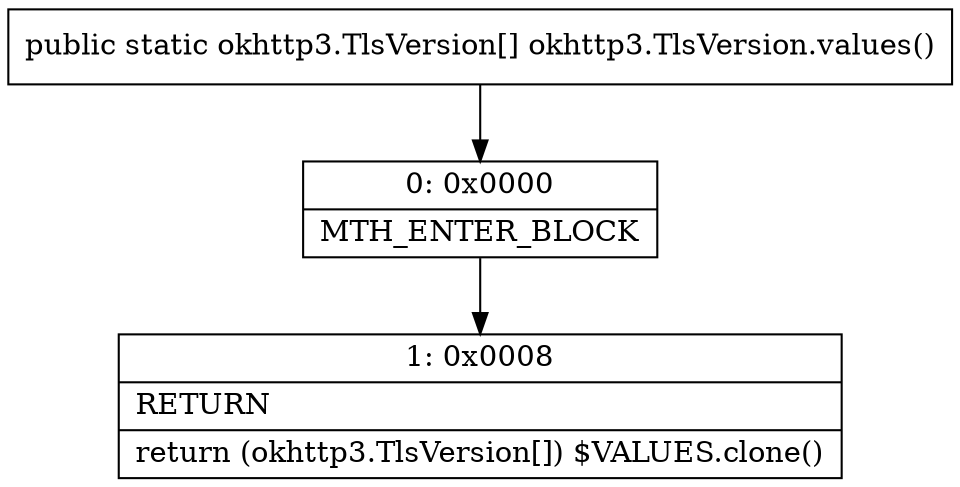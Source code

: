 digraph "CFG forokhttp3.TlsVersion.values()[Lokhttp3\/TlsVersion;" {
Node_0 [shape=record,label="{0\:\ 0x0000|MTH_ENTER_BLOCK\l}"];
Node_1 [shape=record,label="{1\:\ 0x0008|RETURN\l|return (okhttp3.TlsVersion[]) $VALUES.clone()\l}"];
MethodNode[shape=record,label="{public static okhttp3.TlsVersion[] okhttp3.TlsVersion.values() }"];
MethodNode -> Node_0;
Node_0 -> Node_1;
}

